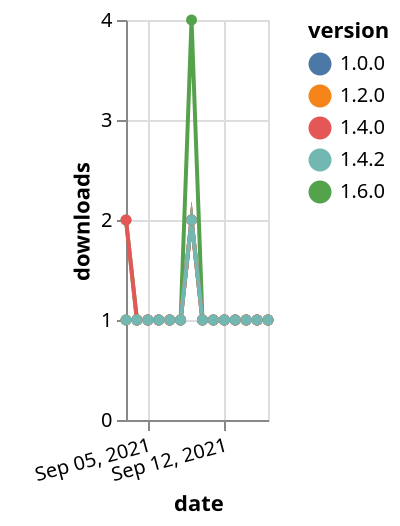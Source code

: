 {"$schema": "https://vega.github.io/schema/vega-lite/v5.json", "description": "A simple bar chart with embedded data.", "data": {"values": [{"date": "2021-09-03", "total": 125, "delta": 2, "version": "1.6.0"}, {"date": "2021-09-04", "total": 126, "delta": 1, "version": "1.6.0"}, {"date": "2021-09-05", "total": 127, "delta": 1, "version": "1.6.0"}, {"date": "2021-09-06", "total": 128, "delta": 1, "version": "1.6.0"}, {"date": "2021-09-07", "total": 129, "delta": 1, "version": "1.6.0"}, {"date": "2021-09-08", "total": 130, "delta": 1, "version": "1.6.0"}, {"date": "2021-09-09", "total": 134, "delta": 4, "version": "1.6.0"}, {"date": "2021-09-10", "total": 135, "delta": 1, "version": "1.6.0"}, {"date": "2021-09-11", "total": 136, "delta": 1, "version": "1.6.0"}, {"date": "2021-09-12", "total": 137, "delta": 1, "version": "1.6.0"}, {"date": "2021-09-13", "total": 138, "delta": 1, "version": "1.6.0"}, {"date": "2021-09-14", "total": 139, "delta": 1, "version": "1.6.0"}, {"date": "2021-09-15", "total": 140, "delta": 1, "version": "1.6.0"}, {"date": "2021-09-16", "total": 141, "delta": 1, "version": "1.6.0"}, {"date": "2021-09-03", "total": 199, "delta": 1, "version": "1.0.0"}, {"date": "2021-09-04", "total": 200, "delta": 1, "version": "1.0.0"}, {"date": "2021-09-05", "total": 201, "delta": 1, "version": "1.0.0"}, {"date": "2021-09-06", "total": 202, "delta": 1, "version": "1.0.0"}, {"date": "2021-09-07", "total": 203, "delta": 1, "version": "1.0.0"}, {"date": "2021-09-08", "total": 204, "delta": 1, "version": "1.0.0"}, {"date": "2021-09-09", "total": 206, "delta": 2, "version": "1.0.0"}, {"date": "2021-09-10", "total": 207, "delta": 1, "version": "1.0.0"}, {"date": "2021-09-11", "total": 208, "delta": 1, "version": "1.0.0"}, {"date": "2021-09-12", "total": 209, "delta": 1, "version": "1.0.0"}, {"date": "2021-09-13", "total": 210, "delta": 1, "version": "1.0.0"}, {"date": "2021-09-14", "total": 211, "delta": 1, "version": "1.0.0"}, {"date": "2021-09-15", "total": 212, "delta": 1, "version": "1.0.0"}, {"date": "2021-09-16", "total": 213, "delta": 1, "version": "1.0.0"}, {"date": "2021-09-03", "total": 170, "delta": 1, "version": "1.2.0"}, {"date": "2021-09-04", "total": 171, "delta": 1, "version": "1.2.0"}, {"date": "2021-09-05", "total": 172, "delta": 1, "version": "1.2.0"}, {"date": "2021-09-06", "total": 173, "delta": 1, "version": "1.2.0"}, {"date": "2021-09-07", "total": 174, "delta": 1, "version": "1.2.0"}, {"date": "2021-09-08", "total": 175, "delta": 1, "version": "1.2.0"}, {"date": "2021-09-09", "total": 177, "delta": 2, "version": "1.2.0"}, {"date": "2021-09-10", "total": 178, "delta": 1, "version": "1.2.0"}, {"date": "2021-09-11", "total": 179, "delta": 1, "version": "1.2.0"}, {"date": "2021-09-12", "total": 180, "delta": 1, "version": "1.2.0"}, {"date": "2021-09-13", "total": 181, "delta": 1, "version": "1.2.0"}, {"date": "2021-09-14", "total": 182, "delta": 1, "version": "1.2.0"}, {"date": "2021-09-15", "total": 183, "delta": 1, "version": "1.2.0"}, {"date": "2021-09-16", "total": 184, "delta": 1, "version": "1.2.0"}, {"date": "2021-09-03", "total": 155, "delta": 2, "version": "1.4.0"}, {"date": "2021-09-04", "total": 156, "delta": 1, "version": "1.4.0"}, {"date": "2021-09-05", "total": 157, "delta": 1, "version": "1.4.0"}, {"date": "2021-09-06", "total": 158, "delta": 1, "version": "1.4.0"}, {"date": "2021-09-07", "total": 159, "delta": 1, "version": "1.4.0"}, {"date": "2021-09-08", "total": 160, "delta": 1, "version": "1.4.0"}, {"date": "2021-09-09", "total": 162, "delta": 2, "version": "1.4.0"}, {"date": "2021-09-10", "total": 163, "delta": 1, "version": "1.4.0"}, {"date": "2021-09-11", "total": 164, "delta": 1, "version": "1.4.0"}, {"date": "2021-09-12", "total": 165, "delta": 1, "version": "1.4.0"}, {"date": "2021-09-13", "total": 166, "delta": 1, "version": "1.4.0"}, {"date": "2021-09-14", "total": 167, "delta": 1, "version": "1.4.0"}, {"date": "2021-09-15", "total": 168, "delta": 1, "version": "1.4.0"}, {"date": "2021-09-16", "total": 169, "delta": 1, "version": "1.4.0"}, {"date": "2021-09-03", "total": 138, "delta": 1, "version": "1.4.2"}, {"date": "2021-09-04", "total": 139, "delta": 1, "version": "1.4.2"}, {"date": "2021-09-05", "total": 140, "delta": 1, "version": "1.4.2"}, {"date": "2021-09-06", "total": 141, "delta": 1, "version": "1.4.2"}, {"date": "2021-09-07", "total": 142, "delta": 1, "version": "1.4.2"}, {"date": "2021-09-08", "total": 143, "delta": 1, "version": "1.4.2"}, {"date": "2021-09-09", "total": 145, "delta": 2, "version": "1.4.2"}, {"date": "2021-09-10", "total": 146, "delta": 1, "version": "1.4.2"}, {"date": "2021-09-11", "total": 147, "delta": 1, "version": "1.4.2"}, {"date": "2021-09-12", "total": 148, "delta": 1, "version": "1.4.2"}, {"date": "2021-09-13", "total": 149, "delta": 1, "version": "1.4.2"}, {"date": "2021-09-14", "total": 150, "delta": 1, "version": "1.4.2"}, {"date": "2021-09-15", "total": 151, "delta": 1, "version": "1.4.2"}, {"date": "2021-09-16", "total": 152, "delta": 1, "version": "1.4.2"}]}, "width": "container", "mark": {"type": "line", "point": {"filled": true}}, "encoding": {"x": {"field": "date", "type": "temporal", "timeUnit": "yearmonthdate", "title": "date", "axis": {"labelAngle": -15}}, "y": {"field": "delta", "type": "quantitative", "title": "downloads"}, "color": {"field": "version", "type": "nominal"}, "tooltip": {"field": "delta"}}}
